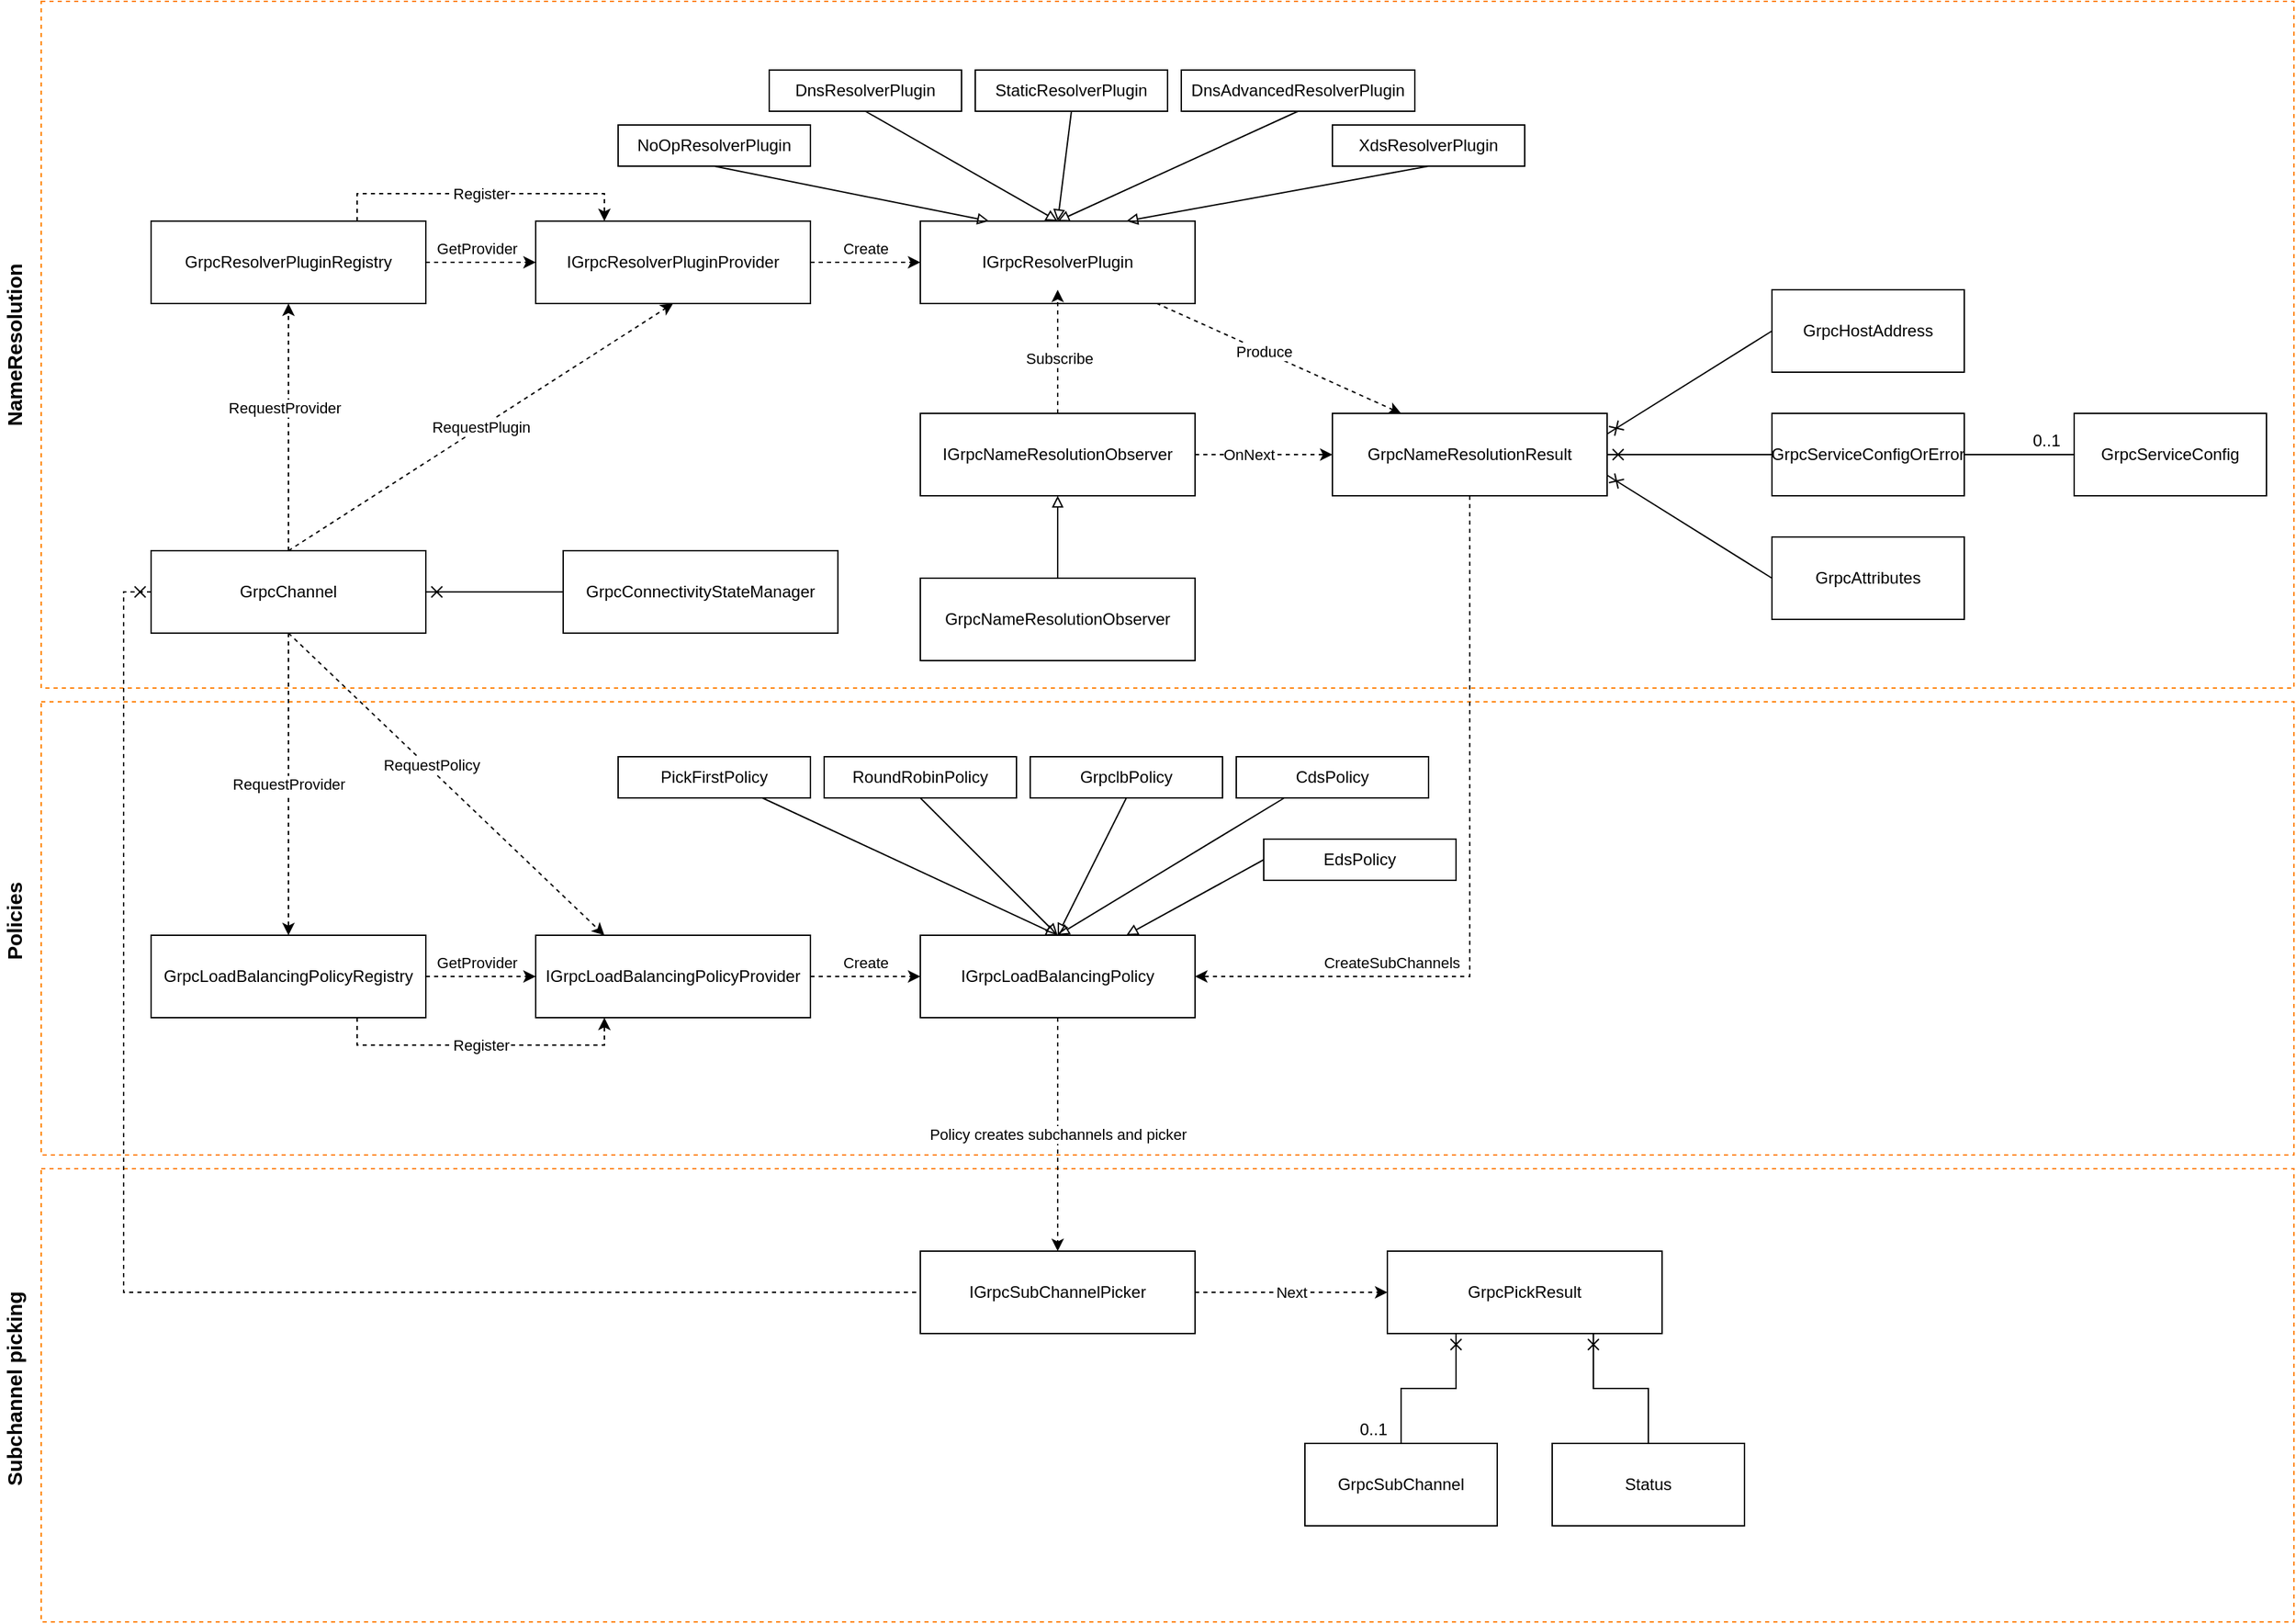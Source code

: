 <mxfile version="13.1.1" type="device"><diagram id="mDRMkllSYx9BvZ4TWgU-" name="Page-1"><mxGraphModel dx="1822" dy="1194" grid="1" gridSize="10" guides="1" tooltips="1" connect="1" arrows="1" fold="1" page="0" pageScale="1" pageWidth="850" pageHeight="1100" math="0" shadow="0"><root><mxCell id="0"/><mxCell id="xS7kCqJAVx7TMGzJWk80-14" value="Untitled Layer" style="locked=1;" parent="0"/><mxCell id="xS7kCqJAVx7TMGzJWk80-15" value="" style="rounded=0;whiteSpace=wrap;html=1;fillColor=none;strokeColor=#FF8000;dashed=1;strokeWidth=1;" parent="xS7kCqJAVx7TMGzJWk80-14" vertex="1"><mxGeometry x="-220" y="-190" width="1640" height="500" as="geometry"/></mxCell><mxCell id="xS7kCqJAVx7TMGzJWk80-16" value="" style="rounded=0;whiteSpace=wrap;html=1;fillColor=none;strokeColor=#FF8000;dashed=1;strokeWidth=1;" parent="xS7kCqJAVx7TMGzJWk80-14" vertex="1"><mxGeometry x="-220" y="320" width="1640" height="330" as="geometry"/></mxCell><mxCell id="xS7kCqJAVx7TMGzJWk80-17" value="" style="rounded=0;whiteSpace=wrap;html=1;fillColor=none;strokeColor=#FF8000;dashed=1;strokeWidth=1;" parent="xS7kCqJAVx7TMGzJWk80-14" vertex="1"><mxGeometry x="-220" y="660" width="1640" height="330" as="geometry"/></mxCell><mxCell id="1" style="" parent="0"/><mxCell id="B-qbG9qKxY0dz72HAixv-15" value="Produce" style="rounded=0;orthogonalLoop=1;jettySize=auto;html=1;exitX=0.75;exitY=1;exitDx=0;exitDy=0;entryX=0.25;entryY=0;entryDx=0;entryDy=0;dashed=1;" parent="1" target="B-qbG9qKxY0dz72HAixv-11" edge="1"><mxGeometry relative="1" as="geometry"><mxPoint x="570" y="20" as="sourcePoint"/></mxGeometry></mxCell><mxCell id="B-qbG9qKxY0dz72HAixv-1" value="IGrpcResolverPlugin" style="rounded=0;whiteSpace=wrap;html=1;" parent="1" vertex="1"><mxGeometry x="420" y="-30" width="200" height="60" as="geometry"/></mxCell><mxCell id="B-qbG9qKxY0dz72HAixv-9" style="edgeStyle=orthogonalEdgeStyle;rounded=0;orthogonalLoop=1;jettySize=auto;html=1;exitX=0.5;exitY=0;exitDx=0;exitDy=0;entryX=0.5;entryY=1;entryDx=0;entryDy=0;dashed=1;" parent="1" source="B-qbG9qKxY0dz72HAixv-2" edge="1"><mxGeometry relative="1" as="geometry"><mxPoint x="520" y="20" as="targetPoint"/></mxGeometry></mxCell><mxCell id="B-qbG9qKxY0dz72HAixv-10" value="Subscribe" style="edgeLabel;html=1;align=center;verticalAlign=middle;resizable=0;points=[];" parent="B-qbG9qKxY0dz72HAixv-9" vertex="1" connectable="0"><mxGeometry x="0.267" y="2" relative="1" as="geometry"><mxPoint x="2" y="17" as="offset"/></mxGeometry></mxCell><mxCell id="B-qbG9qKxY0dz72HAixv-13" style="edgeStyle=orthogonalEdgeStyle;rounded=0;orthogonalLoop=1;jettySize=auto;html=1;exitX=1;exitY=0.5;exitDx=0;exitDy=0;entryX=0;entryY=0.5;entryDx=0;entryDy=0;dashed=1;" parent="1" source="B-qbG9qKxY0dz72HAixv-2" target="B-qbG9qKxY0dz72HAixv-11" edge="1"><mxGeometry relative="1" as="geometry"/></mxCell><mxCell id="B-qbG9qKxY0dz72HAixv-14" value="OnNext" style="edgeLabel;html=1;align=center;verticalAlign=middle;resizable=0;points=[];" parent="B-qbG9qKxY0dz72HAixv-13" vertex="1" connectable="0"><mxGeometry x="-0.22" relative="1" as="geometry"><mxPoint as="offset"/></mxGeometry></mxCell><mxCell id="B-qbG9qKxY0dz72HAixv-2" value="IGrpcNameResolutionObserver" style="rounded=0;whiteSpace=wrap;html=1;" parent="1" vertex="1"><mxGeometry x="420" y="110" width="200" height="60" as="geometry"/></mxCell><mxCell id="B-qbG9qKxY0dz72HAixv-4" value="Create" style="edgeStyle=orthogonalEdgeStyle;rounded=0;orthogonalLoop=1;jettySize=auto;html=1;exitX=1;exitY=0.5;exitDx=0;exitDy=0;entryX=0;entryY=0.5;entryDx=0;entryDy=0;dashed=1;" parent="1" source="B-qbG9qKxY0dz72HAixv-3" target="B-qbG9qKxY0dz72HAixv-1" edge="1"><mxGeometry y="10" relative="1" as="geometry"><mxPoint as="offset"/></mxGeometry></mxCell><mxCell id="B-qbG9qKxY0dz72HAixv-3" value="IGrpcResolverPluginProvider" style="rounded=0;whiteSpace=wrap;html=1;" parent="1" vertex="1"><mxGeometry x="140" y="-30" width="200" height="60" as="geometry"/></mxCell><mxCell id="B-qbG9qKxY0dz72HAixv-22" style="rounded=0;orthogonalLoop=1;jettySize=auto;html=1;exitX=0.5;exitY=1;exitDx=0;exitDy=0;entryX=1;entryY=0.5;entryDx=0;entryDy=0;edgeStyle=orthogonalEdgeStyle;dashed=1;" parent="1" source="B-qbG9qKxY0dz72HAixv-11" target="B-qbG9qKxY0dz72HAixv-17" edge="1"><mxGeometry relative="1" as="geometry"><Array as="points"><mxPoint x="820" y="520"/></Array></mxGeometry></mxCell><mxCell id="B-qbG9qKxY0dz72HAixv-23" value="CreateSubChannels" style="edgeLabel;html=1;align=center;verticalAlign=middle;resizable=0;points=[];" parent="B-qbG9qKxY0dz72HAixv-22" vertex="1" connectable="0"><mxGeometry x="0.413" y="1" relative="1" as="geometry"><mxPoint x="-18.76" y="-11" as="offset"/></mxGeometry></mxCell><mxCell id="B-qbG9qKxY0dz72HAixv-44" style="edgeStyle=none;rounded=0;orthogonalLoop=1;jettySize=auto;html=1;exitX=1;exitY=0.5;exitDx=0;exitDy=0;entryX=0;entryY=0.5;entryDx=0;entryDy=0;endArrow=none;endFill=0;startArrow=cross;startFill=0;" parent="1" source="B-qbG9qKxY0dz72HAixv-11" target="B-qbG9qKxY0dz72HAixv-40" edge="1"><mxGeometry relative="1" as="geometry"/></mxCell><mxCell id="B-qbG9qKxY0dz72HAixv-11" value="GrpcNameResolutionResult" style="rounded=0;whiteSpace=wrap;html=1;" parent="1" vertex="1"><mxGeometry x="720" y="110" width="200" height="60" as="geometry"/></mxCell><mxCell id="B-qbG9qKxY0dz72HAixv-19" value="Create" style="edgeStyle=orthogonalEdgeStyle;rounded=0;orthogonalLoop=1;jettySize=auto;html=1;exitX=1;exitY=0.5;exitDx=0;exitDy=0;dashed=1;" parent="1" source="B-qbG9qKxY0dz72HAixv-16" target="B-qbG9qKxY0dz72HAixv-17" edge="1"><mxGeometry y="10" relative="1" as="geometry"><mxPoint as="offset"/></mxGeometry></mxCell><mxCell id="B-qbG9qKxY0dz72HAixv-16" value="IGrpcLoadBalancingPolicyProvider" style="rounded=0;whiteSpace=wrap;html=1;" parent="1" vertex="1"><mxGeometry x="140" y="490" width="200" height="60" as="geometry"/></mxCell><mxCell id="B-qbG9qKxY0dz72HAixv-21" value="Next" style="edgeStyle=orthogonalEdgeStyle;rounded=0;orthogonalLoop=1;jettySize=auto;html=1;exitX=1;exitY=0.5;exitDx=0;exitDy=0;entryX=0;entryY=0.5;entryDx=0;entryDy=0;dashed=1;" parent="1" source="xS7kCqJAVx7TMGzJWk80-3" target="B-qbG9qKxY0dz72HAixv-20" edge="1"><mxGeometry relative="1" as="geometry"/></mxCell><mxCell id="xS7kCqJAVx7TMGzJWk80-11" value="Policy creates subchannels and picker" style="edgeStyle=orthogonalEdgeStyle;rounded=0;orthogonalLoop=1;jettySize=auto;html=1;exitX=0.5;exitY=1;exitDx=0;exitDy=0;startArrow=none;startFill=0;endArrow=classic;endFill=1;dashed=1;" parent="1" source="B-qbG9qKxY0dz72HAixv-17" target="xS7kCqJAVx7TMGzJWk80-3" edge="1"><mxGeometry relative="1" as="geometry"/></mxCell><mxCell id="B-qbG9qKxY0dz72HAixv-17" value="IGrpcLoadBalancingPolicy" style="rounded=0;whiteSpace=wrap;html=1;" parent="1" vertex="1"><mxGeometry x="420" y="490" width="200" height="60" as="geometry"/></mxCell><mxCell id="xS7kCqJAVx7TMGzJWk80-8" style="edgeStyle=orthogonalEdgeStyle;rounded=0;orthogonalLoop=1;jettySize=auto;html=1;exitX=0.25;exitY=1;exitDx=0;exitDy=0;entryX=0.5;entryY=0;entryDx=0;entryDy=0;startArrow=cross;startFill=0;endArrow=none;endFill=0;" parent="1" source="B-qbG9qKxY0dz72HAixv-20" target="xS7kCqJAVx7TMGzJWk80-5" edge="1"><mxGeometry relative="1" as="geometry"/></mxCell><mxCell id="xS7kCqJAVx7TMGzJWk80-9" style="edgeStyle=orthogonalEdgeStyle;rounded=0;orthogonalLoop=1;jettySize=auto;html=1;exitX=0.75;exitY=1;exitDx=0;exitDy=0;entryX=0.5;entryY=0;entryDx=0;entryDy=0;startArrow=cross;startFill=0;endArrow=none;endFill=0;" parent="1" source="B-qbG9qKxY0dz72HAixv-20" target="xS7kCqJAVx7TMGzJWk80-6" edge="1"><mxGeometry relative="1" as="geometry"/></mxCell><mxCell id="B-qbG9qKxY0dz72HAixv-20" value="GrpcPickResult" style="rounded=0;whiteSpace=wrap;html=1;" parent="1" vertex="1"><mxGeometry x="760" y="720" width="200" height="60" as="geometry"/></mxCell><mxCell id="B-qbG9qKxY0dz72HAixv-27" value="GetProvider" style="edgeStyle=orthogonalEdgeStyle;rounded=0;orthogonalLoop=1;jettySize=auto;html=1;exitX=1;exitY=0.5;exitDx=0;exitDy=0;entryX=0;entryY=0.5;entryDx=0;entryDy=0;dashed=1;" parent="1" source="B-qbG9qKxY0dz72HAixv-24" target="B-qbG9qKxY0dz72HAixv-3" edge="1"><mxGeometry x="-0.077" y="10" relative="1" as="geometry"><mxPoint as="offset"/></mxGeometry></mxCell><mxCell id="B-qbG9qKxY0dz72HAixv-24" value="GrpcResolverPluginRegistry" style="rounded=0;whiteSpace=wrap;html=1;" parent="1" vertex="1"><mxGeometry x="-140" y="-30" width="200" height="60" as="geometry"/></mxCell><mxCell id="B-qbG9qKxY0dz72HAixv-26" value="GetProvider" style="edgeStyle=orthogonalEdgeStyle;rounded=0;orthogonalLoop=1;jettySize=auto;html=1;exitX=1;exitY=0.5;exitDx=0;exitDy=0;entryX=0;entryY=0.5;entryDx=0;entryDy=0;dashed=1;" parent="1" source="B-qbG9qKxY0dz72HAixv-25" target="B-qbG9qKxY0dz72HAixv-16" edge="1"><mxGeometry x="-0.077" y="10" relative="1" as="geometry"><mxPoint as="offset"/></mxGeometry></mxCell><mxCell id="B-qbG9qKxY0dz72HAixv-28" value="Register" style="edgeStyle=orthogonalEdgeStyle;rounded=0;orthogonalLoop=1;jettySize=auto;html=1;exitX=0.75;exitY=1;exitDx=0;exitDy=0;entryX=0.25;entryY=1;entryDx=0;entryDy=0;dashed=1;" parent="1" source="B-qbG9qKxY0dz72HAixv-25" target="B-qbG9qKxY0dz72HAixv-16" edge="1"><mxGeometry relative="1" as="geometry"/></mxCell><mxCell id="B-qbG9qKxY0dz72HAixv-25" value="GrpcLoadBalancingPolicyRegistry" style="rounded=0;whiteSpace=wrap;html=1;" parent="1" vertex="1"><mxGeometry x="-140" y="490" width="200" height="60" as="geometry"/></mxCell><mxCell id="B-qbG9qKxY0dz72HAixv-34" style="rounded=0;orthogonalLoop=1;jettySize=auto;html=1;exitX=0.5;exitY=1;exitDx=0;exitDy=0;entryX=0.25;entryY=0;entryDx=0;entryDy=0;endArrow=block;endFill=0;" parent="1" source="B-qbG9qKxY0dz72HAixv-29" target="B-qbG9qKxY0dz72HAixv-1" edge="1"><mxGeometry relative="1" as="geometry"/></mxCell><mxCell id="B-qbG9qKxY0dz72HAixv-29" value="NoOpResolverPlugin" style="rounded=0;whiteSpace=wrap;html=1;" parent="1" vertex="1"><mxGeometry x="200" y="-100" width="140" height="30" as="geometry"/></mxCell><mxCell id="B-qbG9qKxY0dz72HAixv-35" style="edgeStyle=none;rounded=0;orthogonalLoop=1;jettySize=auto;html=1;exitX=0.5;exitY=1;exitDx=0;exitDy=0;endArrow=block;endFill=0;" parent="1" source="B-qbG9qKxY0dz72HAixv-30" edge="1"><mxGeometry relative="1" as="geometry"><mxPoint x="520" y="-30" as="targetPoint"/></mxGeometry></mxCell><mxCell id="B-qbG9qKxY0dz72HAixv-30" value="DnsResolverPlugin" style="rounded=0;whiteSpace=wrap;html=1;" parent="1" vertex="1"><mxGeometry x="310" y="-140" width="140" height="30" as="geometry"/></mxCell><mxCell id="B-qbG9qKxY0dz72HAixv-36" style="edgeStyle=none;rounded=0;orthogonalLoop=1;jettySize=auto;html=1;exitX=0.5;exitY=1;exitDx=0;exitDy=0;entryX=0.5;entryY=0;entryDx=0;entryDy=0;endArrow=block;endFill=0;" parent="1" source="B-qbG9qKxY0dz72HAixv-31" target="B-qbG9qKxY0dz72HAixv-1" edge="1"><mxGeometry relative="1" as="geometry"/></mxCell><mxCell id="B-qbG9qKxY0dz72HAixv-31" value="StaticResolverPlugin" style="rounded=0;whiteSpace=wrap;html=1;" parent="1" vertex="1"><mxGeometry x="460" y="-140" width="140" height="30" as="geometry"/></mxCell><mxCell id="B-qbG9qKxY0dz72HAixv-37" style="edgeStyle=none;rounded=0;orthogonalLoop=1;jettySize=auto;html=1;exitX=0.5;exitY=1;exitDx=0;exitDy=0;endArrow=block;endFill=0;" parent="1" source="B-qbG9qKxY0dz72HAixv-32" edge="1"><mxGeometry relative="1" as="geometry"><mxPoint x="520" y="-30" as="targetPoint"/></mxGeometry></mxCell><mxCell id="B-qbG9qKxY0dz72HAixv-32" value="DnsAdvancedResolverPlugin" style="rounded=0;whiteSpace=wrap;html=1;" parent="1" vertex="1"><mxGeometry x="610" y="-140" width="170" height="30" as="geometry"/></mxCell><mxCell id="B-qbG9qKxY0dz72HAixv-38" style="edgeStyle=none;rounded=0;orthogonalLoop=1;jettySize=auto;html=1;exitX=0.5;exitY=1;exitDx=0;exitDy=0;endArrow=block;endFill=0;entryX=0.75;entryY=0;entryDx=0;entryDy=0;" parent="1" source="B-qbG9qKxY0dz72HAixv-33" target="B-qbG9qKxY0dz72HAixv-1" edge="1"><mxGeometry relative="1" as="geometry"><mxPoint x="520" y="-30" as="targetPoint"/></mxGeometry></mxCell><mxCell id="B-qbG9qKxY0dz72HAixv-33" value="XdsResolverPlugin" style="rounded=0;whiteSpace=wrap;html=1;" parent="1" vertex="1"><mxGeometry x="720" y="-100" width="140" height="30" as="geometry"/></mxCell><mxCell id="B-qbG9qKxY0dz72HAixv-43" style="edgeStyle=none;rounded=0;orthogonalLoop=1;jettySize=auto;html=1;exitX=0;exitY=0.5;exitDx=0;exitDy=0;entryX=1;entryY=0.25;entryDx=0;entryDy=0;endArrow=cross;endFill=0;startArrow=none;startFill=0;" parent="1" source="B-qbG9qKxY0dz72HAixv-39" target="B-qbG9qKxY0dz72HAixv-11" edge="1"><mxGeometry relative="1" as="geometry"><Array as="points"/></mxGeometry></mxCell><mxCell id="B-qbG9qKxY0dz72HAixv-39" value="GrpcHostAddress" style="rounded=0;whiteSpace=wrap;html=1;" parent="1" vertex="1"><mxGeometry x="1040" y="20" width="140" height="60" as="geometry"/></mxCell><mxCell id="B-qbG9qKxY0dz72HAixv-59" style="edgeStyle=none;rounded=0;orthogonalLoop=1;jettySize=auto;html=1;exitX=1;exitY=0.5;exitDx=0;exitDy=0;startArrow=none;startFill=0;endArrow=none;endFill=0;" parent="1" source="B-qbG9qKxY0dz72HAixv-40" target="B-qbG9qKxY0dz72HAixv-58" edge="1"><mxGeometry relative="1" as="geometry"/></mxCell><mxCell id="B-qbG9qKxY0dz72HAixv-40" value="GrpcServiceConfigOrError" style="rounded=0;whiteSpace=wrap;html=1;" parent="1" vertex="1"><mxGeometry x="1040" y="110" width="140" height="60" as="geometry"/></mxCell><mxCell id="B-qbG9qKxY0dz72HAixv-45" style="edgeStyle=none;rounded=0;orthogonalLoop=1;jettySize=auto;html=1;exitX=0;exitY=0.5;exitDx=0;exitDy=0;entryX=1;entryY=0.75;entryDx=0;entryDy=0;endArrow=cross;endFill=0;" parent="1" source="B-qbG9qKxY0dz72HAixv-41" target="B-qbG9qKxY0dz72HAixv-11" edge="1"><mxGeometry relative="1" as="geometry"/></mxCell><mxCell id="B-qbG9qKxY0dz72HAixv-41" value="GrpcAttributes" style="rounded=0;whiteSpace=wrap;html=1;" parent="1" vertex="1"><mxGeometry x="1040" y="200" width="140" height="60" as="geometry"/></mxCell><mxCell id="B-qbG9qKxY0dz72HAixv-51" style="edgeStyle=none;rounded=0;orthogonalLoop=1;jettySize=auto;html=1;exitX=0.5;exitY=0;exitDx=0;exitDy=0;entryX=0.5;entryY=1;entryDx=0;entryDy=0;dashed=1;startArrow=none;startFill=0;endArrow=classic;endFill=1;" parent="1" source="B-qbG9qKxY0dz72HAixv-49" target="B-qbG9qKxY0dz72HAixv-24" edge="1"><mxGeometry relative="1" as="geometry"/></mxCell><mxCell id="B-qbG9qKxY0dz72HAixv-52" value="RequestProvider" style="edgeLabel;html=1;align=center;verticalAlign=middle;resizable=0;points=[];" parent="B-qbG9qKxY0dz72HAixv-51" vertex="1" connectable="0"><mxGeometry x="0.157" y="3" relative="1" as="geometry"><mxPoint as="offset"/></mxGeometry></mxCell><mxCell id="B-qbG9qKxY0dz72HAixv-53" value="RequestProvider" style="edgeStyle=none;rounded=0;orthogonalLoop=1;jettySize=auto;html=1;exitX=0.5;exitY=1;exitDx=0;exitDy=0;entryX=0.5;entryY=0;entryDx=0;entryDy=0;dashed=1;startArrow=none;startFill=0;endArrow=classic;endFill=1;" parent="1" source="B-qbG9qKxY0dz72HAixv-49" target="B-qbG9qKxY0dz72HAixv-25" edge="1"><mxGeometry relative="1" as="geometry"/></mxCell><mxCell id="B-qbG9qKxY0dz72HAixv-78" value="RequestPlugin" style="edgeStyle=none;rounded=0;orthogonalLoop=1;jettySize=auto;html=1;exitX=0.5;exitY=0;exitDx=0;exitDy=0;entryX=0.5;entryY=1;entryDx=0;entryDy=0;startArrow=none;startFill=0;endArrow=classic;endFill=1;dashed=1;" parent="1" source="B-qbG9qKxY0dz72HAixv-49" target="B-qbG9qKxY0dz72HAixv-3" edge="1"><mxGeometry relative="1" as="geometry"/></mxCell><mxCell id="B-qbG9qKxY0dz72HAixv-80" style="edgeStyle=none;rounded=0;orthogonalLoop=1;jettySize=auto;html=1;exitX=0.5;exitY=1;exitDx=0;exitDy=0;entryX=0.25;entryY=0;entryDx=0;entryDy=0;dashed=1;startArrow=none;startFill=0;endArrow=classic;endFill=1;" parent="1" source="B-qbG9qKxY0dz72HAixv-49" target="B-qbG9qKxY0dz72HAixv-16" edge="1"><mxGeometry relative="1" as="geometry"/></mxCell><mxCell id="B-qbG9qKxY0dz72HAixv-81" value="RequestPolicy" style="edgeLabel;html=1;align=center;verticalAlign=middle;resizable=0;points=[];" parent="B-qbG9qKxY0dz72HAixv-80" vertex="1" connectable="0"><mxGeometry x="-0.113" y="2" relative="1" as="geometry"><mxPoint as="offset"/></mxGeometry></mxCell><mxCell id="xS7kCqJAVx7TMGzJWk80-2" style="edgeStyle=orthogonalEdgeStyle;rounded=0;orthogonalLoop=1;jettySize=auto;html=1;exitX=1;exitY=0.5;exitDx=0;exitDy=0;entryX=0;entryY=0.5;entryDx=0;entryDy=0;endArrow=none;endFill=0;startArrow=cross;startFill=0;" parent="1" source="B-qbG9qKxY0dz72HAixv-49" target="xS7kCqJAVx7TMGzJWk80-1" edge="1"><mxGeometry relative="1" as="geometry"/></mxCell><mxCell id="xS7kCqJAVx7TMGzJWk80-12" style="edgeStyle=orthogonalEdgeStyle;rounded=0;orthogonalLoop=1;jettySize=auto;html=1;exitX=0;exitY=0.5;exitDx=0;exitDy=0;entryX=0;entryY=0.5;entryDx=0;entryDy=0;dashed=1;startArrow=cross;startFill=0;endArrow=none;endFill=0;" parent="1" source="B-qbG9qKxY0dz72HAixv-49" target="xS7kCqJAVx7TMGzJWk80-3" edge="1"><mxGeometry relative="1" as="geometry"/></mxCell><mxCell id="B-qbG9qKxY0dz72HAixv-49" value="GrpcChannel" style="rounded=0;whiteSpace=wrap;html=1;" parent="1" vertex="1"><mxGeometry x="-140" y="210" width="200" height="60" as="geometry"/></mxCell><mxCell id="B-qbG9qKxY0dz72HAixv-57" style="edgeStyle=none;rounded=0;orthogonalLoop=1;jettySize=auto;html=1;exitX=0.5;exitY=0;exitDx=0;exitDy=0;entryX=0.5;entryY=1;entryDx=0;entryDy=0;startArrow=none;startFill=0;endArrow=block;endFill=0;" parent="1" source="B-qbG9qKxY0dz72HAixv-54" target="B-qbG9qKxY0dz72HAixv-2" edge="1"><mxGeometry relative="1" as="geometry"/></mxCell><mxCell id="B-qbG9qKxY0dz72HAixv-54" value="GrpcNameResolutionObserver" style="rounded=0;whiteSpace=wrap;html=1;" parent="1" vertex="1"><mxGeometry x="420" y="230" width="200" height="60" as="geometry"/></mxCell><mxCell id="B-qbG9qKxY0dz72HAixv-58" value="GrpcServiceConfig" style="rounded=0;whiteSpace=wrap;html=1;" parent="1" vertex="1"><mxGeometry x="1260" y="110" width="140" height="60" as="geometry"/></mxCell><mxCell id="B-qbG9qKxY0dz72HAixv-60" value="0..1" style="text;html=1;strokeColor=none;fillColor=none;align=center;verticalAlign=middle;whiteSpace=wrap;rounded=0;" parent="1" vertex="1"><mxGeometry x="1220" y="120" width="40" height="20" as="geometry"/></mxCell><mxCell id="B-qbG9qKxY0dz72HAixv-74" style="edgeStyle=none;rounded=0;orthogonalLoop=1;jettySize=auto;html=1;exitX=0.75;exitY=1;exitDx=0;exitDy=0;entryX=0.5;entryY=0;entryDx=0;entryDy=0;startArrow=none;startFill=0;endArrow=block;endFill=0;" parent="1" source="B-qbG9qKxY0dz72HAixv-61" target="B-qbG9qKxY0dz72HAixv-17" edge="1"><mxGeometry relative="1" as="geometry"/></mxCell><mxCell id="B-qbG9qKxY0dz72HAixv-61" value="PickFirstPolicy" style="rounded=0;whiteSpace=wrap;html=1;" parent="1" vertex="1"><mxGeometry x="200" y="360" width="140" height="30" as="geometry"/></mxCell><mxCell id="B-qbG9qKxY0dz72HAixv-73" style="edgeStyle=none;rounded=0;orthogonalLoop=1;jettySize=auto;html=1;exitX=0.5;exitY=1;exitDx=0;exitDy=0;entryX=0.5;entryY=0;entryDx=0;entryDy=0;startArrow=none;startFill=0;endArrow=block;endFill=0;" parent="1" source="B-qbG9qKxY0dz72HAixv-62" target="B-qbG9qKxY0dz72HAixv-17" edge="1"><mxGeometry relative="1" as="geometry"/></mxCell><mxCell id="B-qbG9qKxY0dz72HAixv-62" value="RoundRobinPolicy" style="rounded=0;whiteSpace=wrap;html=1;" parent="1" vertex="1"><mxGeometry x="350" y="360" width="140" height="30" as="geometry"/></mxCell><mxCell id="B-qbG9qKxY0dz72HAixv-72" style="edgeStyle=none;rounded=0;orthogonalLoop=1;jettySize=auto;html=1;exitX=0.25;exitY=1;exitDx=0;exitDy=0;startArrow=none;startFill=0;endArrow=block;endFill=0;" parent="1" source="B-qbG9qKxY0dz72HAixv-65" edge="1"><mxGeometry relative="1" as="geometry"><mxPoint x="520" y="490" as="targetPoint"/></mxGeometry></mxCell><mxCell id="B-qbG9qKxY0dz72HAixv-65" value="CdsPolicy" style="rounded=0;whiteSpace=wrap;html=1;" parent="1" vertex="1"><mxGeometry x="650" y="360" width="140" height="30" as="geometry"/></mxCell><mxCell id="B-qbG9qKxY0dz72HAixv-76" style="edgeStyle=none;rounded=0;orthogonalLoop=1;jettySize=auto;html=1;exitX=0;exitY=0.5;exitDx=0;exitDy=0;entryX=0.75;entryY=0;entryDx=0;entryDy=0;startArrow=none;startFill=0;endArrow=block;endFill=0;" parent="1" source="B-qbG9qKxY0dz72HAixv-66" target="B-qbG9qKxY0dz72HAixv-17" edge="1"><mxGeometry relative="1" as="geometry"/></mxCell><mxCell id="B-qbG9qKxY0dz72HAixv-66" value="EdsPolicy" style="rounded=0;whiteSpace=wrap;html=1;" parent="1" vertex="1"><mxGeometry x="670" y="420" width="140" height="30" as="geometry"/></mxCell><mxCell id="B-qbG9qKxY0dz72HAixv-75" style="edgeStyle=none;rounded=0;orthogonalLoop=1;jettySize=auto;html=1;exitX=0.5;exitY=1;exitDx=0;exitDy=0;entryX=0.5;entryY=0;entryDx=0;entryDy=0;startArrow=none;startFill=0;endArrow=block;endFill=0;" parent="1" source="B-qbG9qKxY0dz72HAixv-67" target="B-qbG9qKxY0dz72HAixv-17" edge="1"><mxGeometry relative="1" as="geometry"/></mxCell><mxCell id="B-qbG9qKxY0dz72HAixv-67" value="GrpclbPolicy" style="rounded=0;whiteSpace=wrap;html=1;" parent="1" vertex="1"><mxGeometry x="500" y="360" width="140" height="30" as="geometry"/></mxCell><mxCell id="B-qbG9qKxY0dz72HAixv-79" value="Register" style="edgeStyle=orthogonalEdgeStyle;rounded=0;orthogonalLoop=1;jettySize=auto;html=1;exitX=0.75;exitY=0;exitDx=0;exitDy=0;entryX=0.25;entryY=0;entryDx=0;entryDy=0;dashed=1;" parent="1" source="B-qbG9qKxY0dz72HAixv-24" target="B-qbG9qKxY0dz72HAixv-3" edge="1"><mxGeometry relative="1" as="geometry"><mxPoint x="20" y="560" as="sourcePoint"/><mxPoint x="250" y="560" as="targetPoint"/></mxGeometry></mxCell><mxCell id="xS7kCqJAVx7TMGzJWk80-1" value="GrpcConnectivityStateManager" style="rounded=0;whiteSpace=wrap;html=1;" parent="1" vertex="1"><mxGeometry x="160" y="210" width="200" height="60" as="geometry"/></mxCell><mxCell id="xS7kCqJAVx7TMGzJWk80-3" value="IGrpcSubChannelPicker" style="rounded=0;whiteSpace=wrap;html=1;" parent="1" vertex="1"><mxGeometry x="420" y="720" width="200" height="60" as="geometry"/></mxCell><mxCell id="xS7kCqJAVx7TMGzJWk80-5" value="GrpcSubChannel" style="rounded=0;whiteSpace=wrap;html=1;" parent="1" vertex="1"><mxGeometry x="700" y="860" width="140" height="60" as="geometry"/></mxCell><mxCell id="xS7kCqJAVx7TMGzJWk80-6" value="Status" style="rounded=0;whiteSpace=wrap;html=1;" parent="1" vertex="1"><mxGeometry x="880" y="860" width="140" height="60" as="geometry"/></mxCell><mxCell id="xS7kCqJAVx7TMGzJWk80-10" value="0..1" style="text;html=1;strokeColor=none;fillColor=none;align=center;verticalAlign=middle;whiteSpace=wrap;rounded=0;" parent="1" vertex="1"><mxGeometry x="730" y="840" width="40" height="20" as="geometry"/></mxCell><mxCell id="xS7kCqJAVx7TMGzJWk80-18" value="NameResolution" style="text;html=1;strokeColor=none;fillColor=none;align=center;verticalAlign=middle;whiteSpace=wrap;rounded=0;dashed=1;rotation=-90;strokeWidth=1;fontSize=15;fontStyle=1" parent="1" vertex="1"><mxGeometry x="-330" y="50" width="180" height="20" as="geometry"/></mxCell><mxCell id="xS7kCqJAVx7TMGzJWk80-19" value="Policies" style="text;html=1;strokeColor=none;fillColor=none;align=center;verticalAlign=middle;whiteSpace=wrap;rounded=0;dashed=1;rotation=-90;strokeWidth=1;fontSize=15;fontStyle=1" parent="1" vertex="1"><mxGeometry x="-297.5" y="470" width="115" height="20" as="geometry"/></mxCell><mxCell id="xS7kCqJAVx7TMGzJWk80-20" value="Subchannel picking" style="text;html=1;strokeColor=none;fillColor=none;align=center;verticalAlign=middle;whiteSpace=wrap;rounded=0;dashed=1;rotation=-90;strokeWidth=1;fontSize=15;fontStyle=1" parent="1" vertex="1"><mxGeometry x="-325" y="810" width="170" height="20" as="geometry"/></mxCell></root></mxGraphModel></diagram></mxfile>